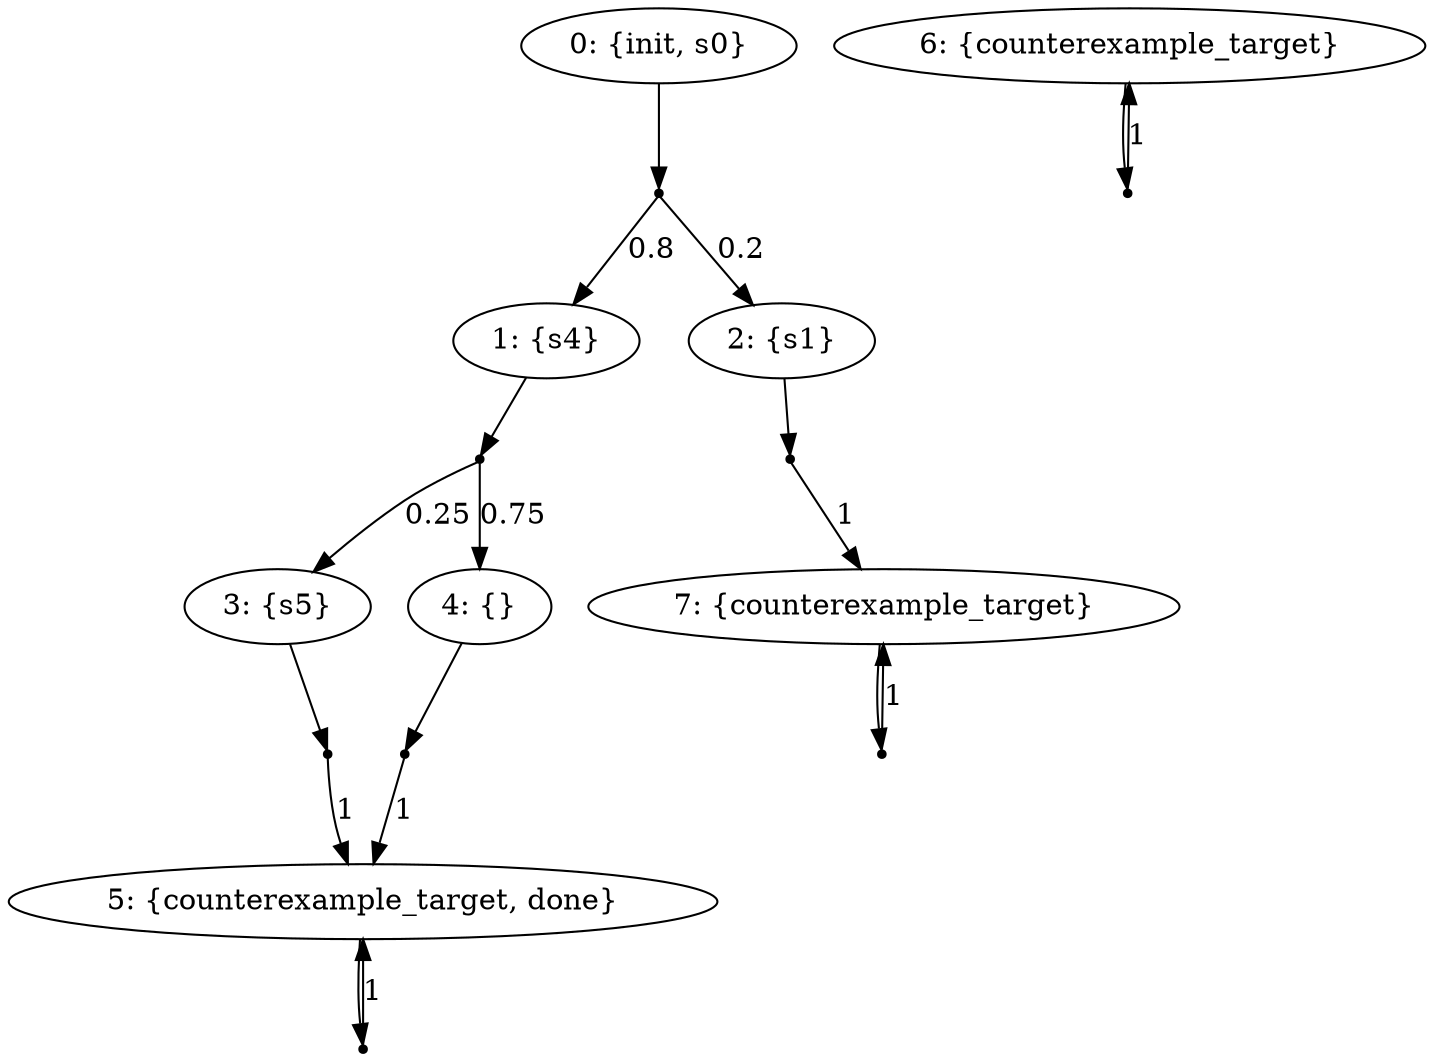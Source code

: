 digraph model {
	0 [ label = "0: {init, s0}" ];
	1 [ label = "1: {s4}" ];
	2 [ label = "2: {s1}" ];
	3 [ label = "3: {s5}" ];
	4 [ label = "4: {}" ];
	5 [ label = "5: {counterexample_target, done}" ];
	6 [ label = "6: {counterexample_target}" ];
	7 [ label = "7: {counterexample_target}" ];
	"0c0" [shape = "point"];
	0 -> "0c0";
	"0c0" -> 1 [ label= "0.8" ];
	"0c0" -> 2 [ label= "0.2" ];
	"1c0" [shape = "point"];
	1 -> "1c0";
	"1c0" -> 3 [ label= "0.25" ];
	"1c0" -> 4 [ label= "0.75" ];
	"2c0" [shape = "point"];
	2 -> "2c0";
	"2c0" -> 7 [ label= "1" ];
	"3c0" [shape = "point"];
	3 -> "3c0";
	"3c0" -> 5 [ label= "1" ];
	"4c0" [shape = "point"];
	4 -> "4c0";
	"4c0" -> 5 [ label= "1" ];
	"5c0" [shape = "point"];
	5 -> "5c0";
	"5c0" -> 5 [ label= "1" ];
	"6c0" [shape = "point"];
	6 -> "6c0";
	"6c0" -> 6 [ label= "1" ];
	"7c0" [shape = "point"];
	7 -> "7c0";
	"7c0" -> 7 [ label= "1" ];
}
